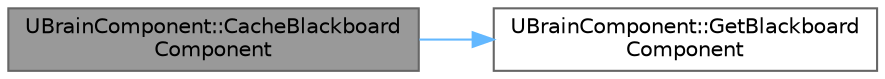 digraph "UBrainComponent::CacheBlackboardComponent"
{
 // INTERACTIVE_SVG=YES
 // LATEX_PDF_SIZE
  bgcolor="transparent";
  edge [fontname=Helvetica,fontsize=10,labelfontname=Helvetica,labelfontsize=10];
  node [fontname=Helvetica,fontsize=10,shape=box,height=0.2,width=0.4];
  rankdir="LR";
  Node1 [id="Node000001",label="UBrainComponent::CacheBlackboard\lComponent",height=0.2,width=0.4,color="gray40", fillcolor="grey60", style="filled", fontcolor="black",tooltip="END UActorComponent overrides."];
  Node1 -> Node2 [id="edge1_Node000001_Node000002",color="steelblue1",style="solid",tooltip=" "];
  Node2 [id="Node000002",label="UBrainComponent::GetBlackboard\lComponent",height=0.2,width=0.4,color="grey40", fillcolor="white", style="filled",URL="$d1/da3/classUBrainComponent.html#a8b5f109b8734f7f7545c52f9827a53f0",tooltip=" "];
}
